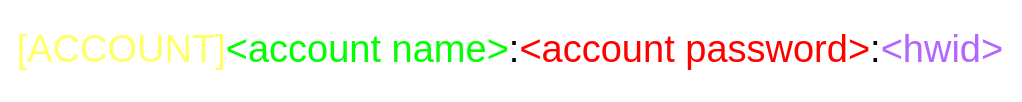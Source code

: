 <mxfile version="21.3.7" type="device">
  <diagram name="第 1 页" id="fT33NdWy65UwMCLJ-UJ0">
    <mxGraphModel dx="794" dy="788" grid="1" gridSize="10" guides="1" tooltips="1" connect="1" arrows="1" fold="1" page="1" pageScale="1" pageWidth="1654" pageHeight="1169" math="0" shadow="0">
      <root>
        <mxCell id="0" />
        <mxCell id="1" parent="0" />
        <mxCell id="kFtwM2q5KX7SH1nFHp4b-1" value="&lt;font color=&quot;#ffff66&quot; style=&quot;font-size: 19px;&quot;&gt;[ACCOUNT]&lt;/font&gt;&lt;font color=&quot;#00ff00&quot; style=&quot;font-size: 19px;&quot;&gt;&amp;lt;account name&amp;gt;&lt;/font&gt;:&lt;font color=&quot;#ff0000&quot; style=&quot;font-size: 19px;&quot;&gt;&amp;lt;account password&amp;gt;&lt;/font&gt;:&lt;font color=&quot;#b266ff&quot; style=&quot;font-size: 19px;&quot;&gt;&amp;lt;hwid&amp;gt;&lt;/font&gt;" style="text;html=1;align=center;verticalAlign=middle;whiteSpace=wrap;rounded=0;fontSize=19;" vertex="1" parent="1">
          <mxGeometry x="140" y="450" width="510" height="50" as="geometry" />
        </mxCell>
      </root>
    </mxGraphModel>
  </diagram>
</mxfile>
